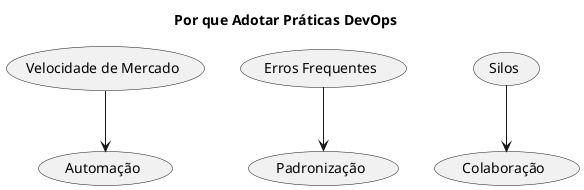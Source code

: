 @startuml
title Por que Adotar Práticas DevOps
(Velocidade de Mercado) --> (Automação)
(Erros Frequentes) --> (Padronização)
(Silos) --> (Colaboração)
@enduml
